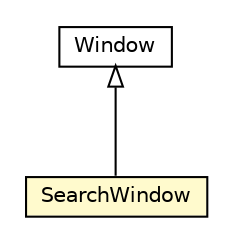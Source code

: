 #!/usr/local/bin/dot
#
# Class diagram 
# Generated by UMLGraph version R5_6-24-gf6e263 (http://www.umlgraph.org/)
#

digraph G {
	edge [fontname="Helvetica",fontsize=10,labelfontname="Helvetica",labelfontsize=10];
	node [fontname="Helvetica",fontsize=10,shape=plaintext];
	nodesep=0.25;
	ranksep=0.5;
	// org.universAAL.ucc.windows.SearchWindow
	c7261000 [label=<<table title="org.universAAL.ucc.windows.SearchWindow" border="0" cellborder="1" cellspacing="0" cellpadding="2" port="p" bgcolor="lemonChiffon" href="./SearchWindow.html">
		<tr><td><table border="0" cellspacing="0" cellpadding="1">
<tr><td align="center" balign="center"> SearchWindow </td></tr>
		</table></td></tr>
		</table>>, URL="./SearchWindow.html", fontname="Helvetica", fontcolor="black", fontsize=10.0];
	//org.universAAL.ucc.windows.SearchWindow extends com.vaadin.ui.Window
	c7261042:p -> c7261000:p [dir=back,arrowtail=empty];
	// com.vaadin.ui.Window
	c7261042 [label=<<table title="com.vaadin.ui.Window" border="0" cellborder="1" cellspacing="0" cellpadding="2" port="p" href="http://java.sun.com/j2se/1.4.2/docs/api/com/vaadin/ui/Window.html">
		<tr><td><table border="0" cellspacing="0" cellpadding="1">
<tr><td align="center" balign="center"> Window </td></tr>
		</table></td></tr>
		</table>>, URL="http://java.sun.com/j2se/1.4.2/docs/api/com/vaadin/ui/Window.html", fontname="Helvetica", fontcolor="black", fontsize=10.0];
}

